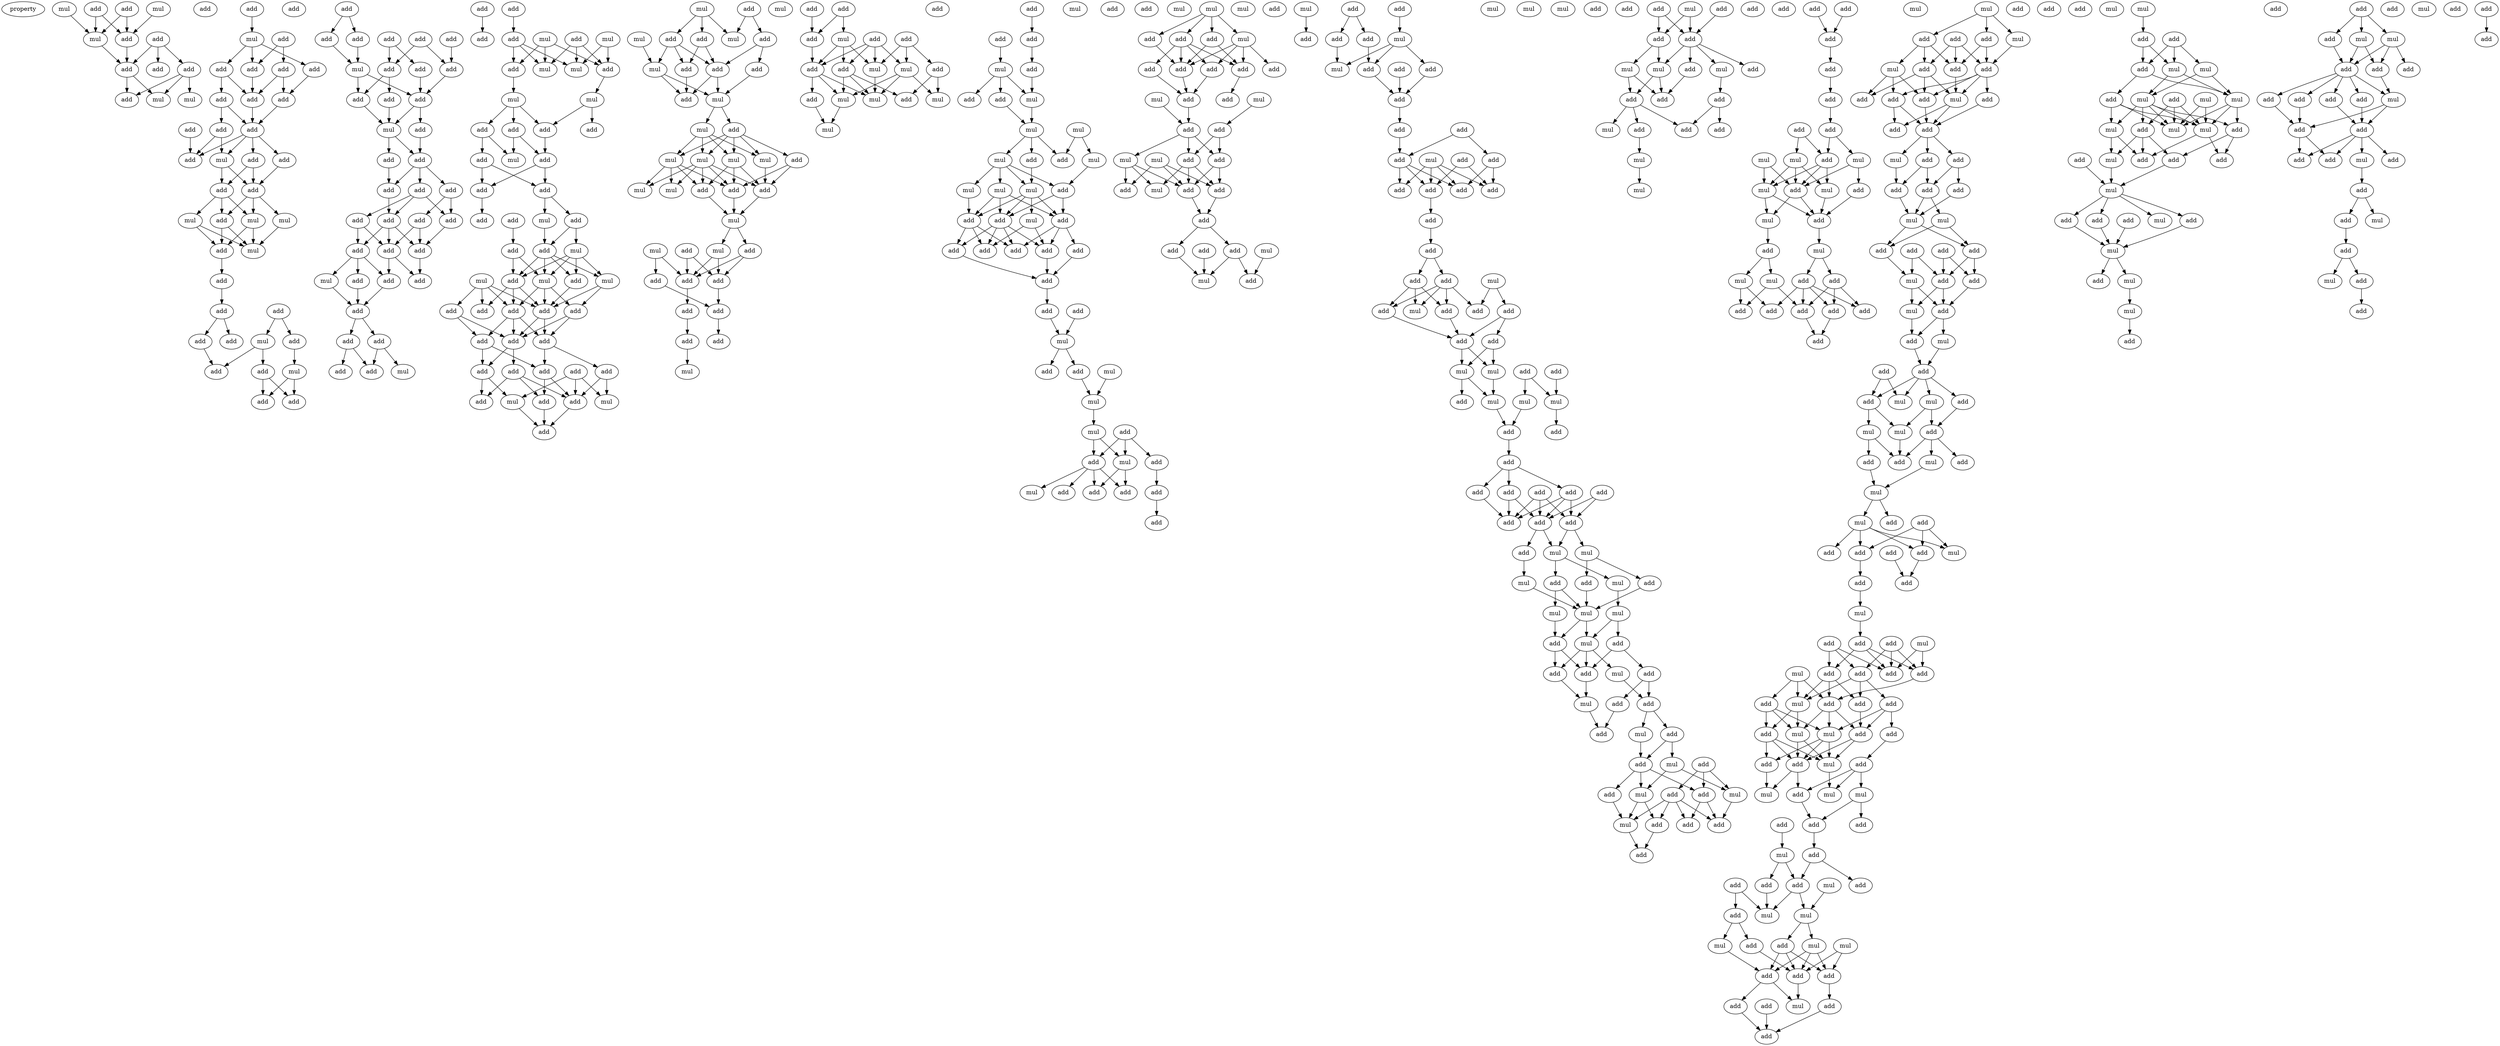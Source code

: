 digraph {
    node [fontcolor=black]
    property [mul=2,lf=1.9]
    0 [ label = add ];
    1 [ label = add ];
    2 [ label = mul ];
    3 [ label = mul ];
    4 [ label = add ];
    5 [ label = add ];
    6 [ label = mul ];
    7 [ label = add ];
    8 [ label = add ];
    9 [ label = add ];
    10 [ label = add ];
    11 [ label = mul ];
    12 [ label = mul ];
    13 [ label = add ];
    14 [ label = add ];
    15 [ label = add ];
    16 [ label = mul ];
    17 [ label = add ];
    18 [ label = add ];
    19 [ label = add ];
    20 [ label = add ];
    21 [ label = add ];
    22 [ label = add ];
    23 [ label = add ];
    24 [ label = add ];
    25 [ label = add ];
    26 [ label = add ];
    27 [ label = add ];
    28 [ label = mul ];
    29 [ label = add ];
    30 [ label = add ];
    31 [ label = add ];
    32 [ label = add ];
    33 [ label = add ];
    34 [ label = mul ];
    35 [ label = add ];
    36 [ label = mul ];
    37 [ label = mul ];
    38 [ label = add ];
    39 [ label = mul ];
    40 [ label = add ];
    41 [ label = add ];
    42 [ label = add ];
    43 [ label = add ];
    44 [ label = add ];
    45 [ label = mul ];
    46 [ label = add ];
    47 [ label = add ];
    48 [ label = add ];
    49 [ label = mul ];
    50 [ label = add ];
    51 [ label = add ];
    52 [ label = add ];
    53 [ label = add ];
    54 [ label = add ];
    55 [ label = add ];
    56 [ label = add ];
    57 [ label = add ];
    58 [ label = add ];
    59 [ label = mul ];
    60 [ label = add ];
    61 [ label = add ];
    62 [ label = add ];
    63 [ label = add ];
    64 [ label = add ];
    65 [ label = add ];
    66 [ label = mul ];
    67 [ label = add ];
    68 [ label = add ];
    69 [ label = add ];
    70 [ label = add ];
    71 [ label = add ];
    72 [ label = add ];
    73 [ label = add ];
    74 [ label = add ];
    75 [ label = add ];
    76 [ label = add ];
    77 [ label = add ];
    78 [ label = add ];
    79 [ label = add ];
    80 [ label = add ];
    81 [ label = add ];
    82 [ label = mul ];
    83 [ label = add ];
    84 [ label = add ];
    85 [ label = add ];
    86 [ label = add ];
    87 [ label = add ];
    88 [ label = add ];
    89 [ label = mul ];
    90 [ label = add ];
    91 [ label = add ];
    92 [ label = mul ];
    93 [ label = mul ];
    94 [ label = add ];
    95 [ label = add ];
    96 [ label = mul ];
    97 [ label = add ];
    98 [ label = add ];
    99 [ label = mul ];
    100 [ label = mul ];
    101 [ label = mul ];
    102 [ label = add ];
    103 [ label = add ];
    104 [ label = add ];
    105 [ label = add ];
    106 [ label = add ];
    107 [ label = mul ];
    108 [ label = add ];
    109 [ label = add ];
    110 [ label = add ];
    111 [ label = add ];
    112 [ label = add ];
    113 [ label = add ];
    114 [ label = mul ];
    115 [ label = add ];
    116 [ label = add ];
    117 [ label = mul ];
    118 [ label = mul ];
    119 [ label = add ];
    120 [ label = mul ];
    121 [ label = add ];
    122 [ label = mul ];
    123 [ label = add ];
    124 [ label = add ];
    125 [ label = add ];
    126 [ label = add ];
    127 [ label = add ];
    128 [ label = add ];
    129 [ label = add ];
    130 [ label = add ];
    131 [ label = add ];
    132 [ label = add ];
    133 [ label = add ];
    134 [ label = add ];
    135 [ label = add ];
    136 [ label = mul ];
    137 [ label = add ];
    138 [ label = mul ];
    139 [ label = add ];
    140 [ label = add ];
    141 [ label = add ];
    142 [ label = mul ];
    143 [ label = add ];
    144 [ label = mul ];
    145 [ label = add ];
    146 [ label = mul ];
    147 [ label = add ];
    148 [ label = add ];
    149 [ label = mul ];
    150 [ label = add ];
    151 [ label = add ];
    152 [ label = add ];
    153 [ label = add ];
    154 [ label = mul ];
    155 [ label = mul ];
    156 [ label = add ];
    157 [ label = mul ];
    158 [ label = add ];
    159 [ label = mul ];
    160 [ label = mul ];
    161 [ label = mul ];
    162 [ label = add ];
    163 [ label = add ];
    164 [ label = mul ];
    165 [ label = mul ];
    166 [ label = add ];
    167 [ label = mul ];
    168 [ label = mul ];
    169 [ label = mul ];
    170 [ label = add ];
    171 [ label = add ];
    172 [ label = add ];
    173 [ label = add ];
    174 [ label = add ];
    175 [ label = add ];
    176 [ label = add ];
    177 [ label = add ];
    178 [ label = add ];
    179 [ label = mul ];
    180 [ label = mul ];
    181 [ label = add ];
    182 [ label = add ];
    183 [ label = add ];
    184 [ label = add ];
    185 [ label = mul ];
    186 [ label = add ];
    187 [ label = add ];
    188 [ label = mul ];
    189 [ label = mul ];
    190 [ label = add ];
    191 [ label = add ];
    192 [ label = mul ];
    193 [ label = add ];
    194 [ label = mul ];
    195 [ label = mul ];
    196 [ label = add ];
    197 [ label = mul ];
    198 [ label = add ];
    199 [ label = add ];
    200 [ label = add ];
    201 [ label = mul ];
    202 [ label = add ];
    203 [ label = mul ];
    204 [ label = add ];
    205 [ label = add ];
    206 [ label = mul ];
    207 [ label = add ];
    208 [ label = mul ];
    209 [ label = mul ];
    210 [ label = mul ];
    211 [ label = add ];
    212 [ label = mul ];
    213 [ label = add ];
    214 [ label = add ];
    215 [ label = mul ];
    216 [ label = mul ];
    217 [ label = add ];
    218 [ label = mul ];
    219 [ label = add ];
    220 [ label = add ];
    221 [ label = add ];
    222 [ label = mul ];
    223 [ label = add ];
    224 [ label = add ];
    225 [ label = add ];
    226 [ label = add ];
    227 [ label = add ];
    228 [ label = add ];
    229 [ label = add ];
    230 [ label = add ];
    231 [ label = mul ];
    232 [ label = add ];
    233 [ label = mul ];
    234 [ label = add ];
    235 [ label = mul ];
    236 [ label = mul ];
    237 [ label = add ];
    238 [ label = mul ];
    239 [ label = add ];
    240 [ label = add ];
    241 [ label = add ];
    242 [ label = add ];
    243 [ label = add ];
    244 [ label = add ];
    245 [ label = mul ];
    246 [ label = add ];
    247 [ label = add ];
    248 [ label = mul ];
    249 [ label = mul ];
    250 [ label = add ];
    251 [ label = add ];
    252 [ label = add ];
    253 [ label = mul ];
    254 [ label = add ];
    255 [ label = add ];
    256 [ label = add ];
    257 [ label = add ];
    258 [ label = add ];
    259 [ label = add ];
    260 [ label = mul ];
    261 [ label = add ];
    262 [ label = mul ];
    263 [ label = add ];
    264 [ label = add ];
    265 [ label = mul ];
    266 [ label = add ];
    267 [ label = mul ];
    268 [ label = add ];
    269 [ label = add ];
    270 [ label = add ];
    271 [ label = mul ];
    272 [ label = add ];
    273 [ label = add ];
    274 [ label = mul ];
    275 [ label = add ];
    276 [ label = add ];
    277 [ label = mul ];
    278 [ label = add ];
    279 [ label = add ];
    280 [ label = mul ];
    281 [ label = add ];
    282 [ label = mul ];
    283 [ label = add ];
    284 [ label = add ];
    285 [ label = add ];
    286 [ label = add ];
    287 [ label = add ];
    288 [ label = mul ];
    289 [ label = mul ];
    290 [ label = add ];
    291 [ label = add ];
    292 [ label = add ];
    293 [ label = add ];
    294 [ label = mul ];
    295 [ label = add ];
    296 [ label = add ];
    297 [ label = add ];
    298 [ label = mul ];
    299 [ label = add ];
    300 [ label = add ];
    301 [ label = add ];
    302 [ label = add ];
    303 [ label = add ];
    304 [ label = add ];
    305 [ label = add ];
    306 [ label = mul ];
    307 [ label = add ];
    308 [ label = add ];
    309 [ label = add ];
    310 [ label = mul ];
    311 [ label = add ];
    312 [ label = add ];
    313 [ label = mul ];
    314 [ label = add ];
    315 [ label = add ];
    316 [ label = add ];
    317 [ label = add ];
    318 [ label = add ];
    319 [ label = add ];
    320 [ label = mul ];
    321 [ label = mul ];
    322 [ label = mul ];
    323 [ label = mul ];
    324 [ label = add ];
    325 [ label = mul ];
    326 [ label = mul ];
    327 [ label = add ];
    328 [ label = add ];
    329 [ label = add ];
    330 [ label = add ];
    331 [ label = add ];
    332 [ label = add ];
    333 [ label = add ];
    334 [ label = add ];
    335 [ label = add ];
    336 [ label = add ];
    337 [ label = add ];
    338 [ label = add ];
    339 [ label = mul ];
    340 [ label = mul ];
    341 [ label = add ];
    342 [ label = mul ];
    343 [ label = add ];
    344 [ label = mul ];
    345 [ label = add ];
    346 [ label = add ];
    347 [ label = mul ];
    348 [ label = mul ];
    349 [ label = mul ];
    350 [ label = add ];
    351 [ label = add ];
    352 [ label = mul ];
    353 [ label = mul ];
    354 [ label = add ];
    355 [ label = add ];
    356 [ label = add ];
    357 [ label = add ];
    358 [ label = mul ];
    359 [ label = add ];
    360 [ label = add ];
    361 [ label = mul ];
    362 [ label = add ];
    363 [ label = add ];
    364 [ label = add ];
    365 [ label = mul ];
    366 [ label = add ];
    367 [ label = add ];
    368 [ label = mul ];
    369 [ label = add ];
    370 [ label = mul ];
    371 [ label = add ];
    372 [ label = add ];
    373 [ label = mul ];
    374 [ label = add ];
    375 [ label = add ];
    376 [ label = add ];
    377 [ label = mul ];
    378 [ label = add ];
    379 [ label = add ];
    380 [ label = add ];
    381 [ label = add ];
    382 [ label = add ];
    383 [ label = mul ];
    384 [ label = mul ];
    385 [ label = add ];
    386 [ label = mul ];
    387 [ label = add ];
    388 [ label = add ];
    389 [ label = add ];
    390 [ label = add ];
    391 [ label = add ];
    392 [ label = mul ];
    393 [ label = add ];
    394 [ label = add ];
    395 [ label = add ];
    396 [ label = mul ];
    397 [ label = mul ];
    398 [ label = add ];
    399 [ label = add ];
    400 [ label = mul ];
    401 [ label = add ];
    402 [ label = add ];
    403 [ label = add ];
    404 [ label = add ];
    405 [ label = add ];
    406 [ label = add ];
    407 [ label = mul ];
    408 [ label = mul ];
    409 [ label = mul ];
    410 [ label = mul ];
    411 [ label = add ];
    412 [ label = mul ];
    413 [ label = add ];
    414 [ label = add ];
    415 [ label = mul ];
    416 [ label = add ];
    417 [ label = mul ];
    418 [ label = mul ];
    419 [ label = add ];
    420 [ label = mul ];
    421 [ label = add ];
    422 [ label = add ];
    423 [ label = add ];
    424 [ label = add ];
    425 [ label = add ];
    426 [ label = add ];
    427 [ label = add ];
    428 [ label = mul ];
    429 [ label = add ];
    430 [ label = add ];
    431 [ label = add ];
    432 [ label = mul ];
    433 [ label = add ];
    434 [ label = add ];
    435 [ label = add ];
    436 [ label = mul ];
    437 [ label = add ];
    438 [ label = mul ];
    439 [ label = add ];
    440 [ label = add ];
    441 [ label = add ];
    442 [ label = add ];
    443 [ label = add ];
    444 [ label = mul ];
    445 [ label = add ];
    446 [ label = add ];
    447 [ label = add ];
    448 [ label = add ];
    449 [ label = add ];
    450 [ label = mul ];
    451 [ label = mul ];
    452 [ label = add ];
    453 [ label = add ];
    454 [ label = add ];
    455 [ label = add ];
    456 [ label = mul ];
    457 [ label = add ];
    458 [ label = add ];
    459 [ label = mul ];
    460 [ label = add ];
    461 [ label = mul ];
    462 [ label = add ];
    463 [ label = add ];
    464 [ label = add ];
    465 [ label = mul ];
    466 [ label = add ];
    467 [ label = add ];
    468 [ label = add ];
    469 [ label = mul ];
    470 [ label = add ];
    471 [ label = mul ];
    472 [ label = mul ];
    473 [ label = add ];
    474 [ label = mul ];
    475 [ label = add ];
    476 [ label = add ];
    477 [ label = add ];
    478 [ label = mul ];
    479 [ label = add ];
    480 [ label = add ];
    481 [ label = mul ];
    482 [ label = add ];
    483 [ label = add ];
    484 [ label = add ];
    485 [ label = mul ];
    486 [ label = add ];
    487 [ label = add ];
    488 [ label = add ];
    489 [ label = mul ];
    490 [ label = add ];
    491 [ label = mul ];
    492 [ label = add ];
    493 [ label = add ];
    494 [ label = mul ];
    495 [ label = add ];
    496 [ label = add ];
    497 [ label = add ];
    498 [ label = add ];
    499 [ label = add ];
    500 [ label = add ];
    501 [ label = add ];
    502 [ label = add ];
    503 [ label = mul ];
    504 [ label = mul ];
    505 [ label = add ];
    506 [ label = add ];
    507 [ label = add ];
    508 [ label = mul ];
    509 [ label = mul ];
    510 [ label = add ];
    511 [ label = add ];
    512 [ label = add ];
    513 [ label = add ];
    514 [ label = mul ];
    515 [ label = mul ];
    516 [ label = mul ];
    517 [ label = add ];
    518 [ label = add ];
    519 [ label = add ];
    520 [ label = mul ];
    521 [ label = add ];
    522 [ label = add ];
    523 [ label = mul ];
    524 [ label = add ];
    525 [ label = add ];
    526 [ label = add ];
    527 [ label = add ];
    528 [ label = mul ];
    529 [ label = mul ];
    530 [ label = add ];
    531 [ label = mul ];
    532 [ label = add ];
    533 [ label = mul ];
    534 [ label = mul ];
    535 [ label = add ];
    536 [ label = add ];
    537 [ label = add ];
    538 [ label = add ];
    539 [ label = add ];
    540 [ label = mul ];
    541 [ label = add ];
    542 [ label = add ];
    543 [ label = add ];
    544 [ label = mul ];
    545 [ label = mul ];
    546 [ label = add ];
    547 [ label = add ];
    548 [ label = mul ];
    549 [ label = add ];
    550 [ label = mul ];
    551 [ label = mul ];
    552 [ label = add ];
    553 [ label = mul ];
    554 [ label = mul ];
    555 [ label = add ];
    556 [ label = mul ];
    557 [ label = add ];
    558 [ label = mul ];
    559 [ label = mul ];
    560 [ label = add ];
    561 [ label = add ];
    562 [ label = mul ];
    563 [ label = add ];
    564 [ label = add ];
    565 [ label = add ];
    566 [ label = mul ];
    567 [ label = mul ];
    568 [ label = add ];
    569 [ label = add ];
    570 [ label = add ];
    571 [ label = add ];
    572 [ label = mul ];
    573 [ label = add ];
    574 [ label = add ];
    575 [ label = mul ];
    576 [ label = mul ];
    577 [ label = add ];
    578 [ label = add ];
    579 [ label = add ];
    580 [ label = mul ];
    581 [ label = mul ];
    582 [ label = add ];
    583 [ label = add ];
    584 [ label = add ];
    585 [ label = add ];
    586 [ label = add ];
    587 [ label = mul ];
    588 [ label = add ];
    589 [ label = add ];
    590 [ label = add ];
    591 [ label = add ];
    592 [ label = add ];
    593 [ label = mul ];
    594 [ label = add ];
    595 [ label = add ];
    596 [ label = add ];
    597 [ label = add ];
    598 [ label = mul ];
    599 [ label = add ];
    600 [ label = mul ];
    601 [ label = add ];
    602 [ label = add ];
    603 [ label = mul ];
    604 [ label = add ];
    605 [ label = add ];
    606 [ label = add ];
    607 [ label = add ];
    0 -> 5 [ name = 0 ];
    0 -> 6 [ name = 1 ];
    2 -> 5 [ name = 2 ];
    3 -> 6 [ name = 3 ];
    4 -> 5 [ name = 4 ];
    4 -> 6 [ name = 5 ];
    5 -> 9 [ name = 6 ];
    6 -> 9 [ name = 7 ];
    7 -> 8 [ name = 8 ];
    7 -> 9 [ name = 9 ];
    7 -> 10 [ name = 10 ];
    9 -> 12 [ name = 11 ];
    9 -> 13 [ name = 12 ];
    10 -> 11 [ name = 13 ];
    10 -> 12 [ name = 14 ];
    10 -> 13 [ name = 15 ];
    14 -> 16 [ name = 16 ];
    15 -> 19 [ name = 17 ];
    15 -> 20 [ name = 18 ];
    16 -> 17 [ name = 19 ];
    16 -> 18 [ name = 20 ];
    16 -> 19 [ name = 21 ];
    17 -> 22 [ name = 22 ];
    17 -> 23 [ name = 23 ];
    18 -> 21 [ name = 24 ];
    19 -> 23 [ name = 25 ];
    20 -> 21 [ name = 26 ];
    20 -> 23 [ name = 27 ];
    21 -> 26 [ name = 28 ];
    22 -> 25 [ name = 29 ];
    22 -> 26 [ name = 30 ];
    23 -> 26 [ name = 31 ];
    24 -> 29 [ name = 32 ];
    25 -> 28 [ name = 33 ];
    25 -> 29 [ name = 34 ];
    26 -> 27 [ name = 35 ];
    26 -> 28 [ name = 36 ];
    26 -> 29 [ name = 37 ];
    26 -> 31 [ name = 38 ];
    27 -> 32 [ name = 39 ];
    28 -> 32 [ name = 40 ];
    28 -> 33 [ name = 41 ];
    31 -> 32 [ name = 42 ];
    31 -> 33 [ name = 43 ];
    32 -> 35 [ name = 44 ];
    32 -> 36 [ name = 45 ];
    32 -> 37 [ name = 46 ];
    33 -> 34 [ name = 47 ];
    33 -> 35 [ name = 48 ];
    33 -> 37 [ name = 49 ];
    34 -> 38 [ name = 50 ];
    34 -> 39 [ name = 51 ];
    35 -> 38 [ name = 52 ];
    35 -> 39 [ name = 53 ];
    36 -> 39 [ name = 54 ];
    37 -> 38 [ name = 55 ];
    37 -> 39 [ name = 56 ];
    38 -> 40 [ name = 57 ];
    40 -> 42 [ name = 58 ];
    41 -> 44 [ name = 59 ];
    41 -> 45 [ name = 60 ];
    42 -> 43 [ name = 61 ];
    42 -> 46 [ name = 62 ];
    43 -> 47 [ name = 63 ];
    44 -> 49 [ name = 64 ];
    45 -> 47 [ name = 65 ];
    45 -> 48 [ name = 66 ];
    48 -> 50 [ name = 67 ];
    48 -> 51 [ name = 68 ];
    49 -> 50 [ name = 69 ];
    49 -> 51 [ name = 70 ];
    52 -> 55 [ name = 71 ];
    52 -> 57 [ name = 72 ];
    53 -> 60 [ name = 73 ];
    53 -> 61 [ name = 74 ];
    54 -> 60 [ name = 75 ];
    55 -> 59 [ name = 76 ];
    56 -> 58 [ name = 77 ];
    56 -> 61 [ name = 78 ];
    57 -> 59 [ name = 79 ];
    58 -> 63 [ name = 80 ];
    59 -> 62 [ name = 81 ];
    59 -> 63 [ name = 82 ];
    60 -> 63 [ name = 83 ];
    61 -> 62 [ name = 84 ];
    61 -> 64 [ name = 85 ];
    62 -> 66 [ name = 86 ];
    63 -> 65 [ name = 87 ];
    63 -> 66 [ name = 88 ];
    64 -> 66 [ name = 89 ];
    65 -> 67 [ name = 90 ];
    66 -> 67 [ name = 91 ];
    66 -> 68 [ name = 92 ];
    67 -> 69 [ name = 93 ];
    67 -> 70 [ name = 94 ];
    67 -> 71 [ name = 95 ];
    68 -> 70 [ name = 96 ];
    69 -> 73 [ name = 97 ];
    69 -> 75 [ name = 98 ];
    70 -> 72 [ name = 99 ];
    71 -> 72 [ name = 100 ];
    71 -> 73 [ name = 101 ];
    71 -> 74 [ name = 102 ];
    72 -> 76 [ name = 103 ];
    72 -> 77 [ name = 104 ];
    72 -> 78 [ name = 105 ];
    73 -> 78 [ name = 106 ];
    74 -> 76 [ name = 107 ];
    74 -> 77 [ name = 108 ];
    75 -> 76 [ name = 109 ];
    75 -> 78 [ name = 110 ];
    76 -> 80 [ name = 111 ];
    76 -> 81 [ name = 112 ];
    77 -> 79 [ name = 113 ];
    77 -> 80 [ name = 114 ];
    77 -> 82 [ name = 115 ];
    78 -> 81 [ name = 116 ];
    79 -> 83 [ name = 117 ];
    80 -> 83 [ name = 118 ];
    82 -> 83 [ name = 119 ];
    83 -> 84 [ name = 120 ];
    83 -> 85 [ name = 121 ];
    84 -> 87 [ name = 122 ];
    84 -> 90 [ name = 123 ];
    85 -> 89 [ name = 124 ];
    85 -> 90 [ name = 125 ];
    86 -> 88 [ name = 126 ];
    91 -> 95 [ name = 127 ];
    92 -> 97 [ name = 128 ];
    92 -> 99 [ name = 129 ];
    93 -> 96 [ name = 130 ];
    93 -> 97 [ name = 131 ];
    93 -> 98 [ name = 132 ];
    94 -> 96 [ name = 133 ];
    94 -> 97 [ name = 134 ];
    94 -> 99 [ name = 135 ];
    95 -> 96 [ name = 136 ];
    95 -> 98 [ name = 137 ];
    95 -> 99 [ name = 138 ];
    97 -> 100 [ name = 139 ];
    98 -> 101 [ name = 140 ];
    100 -> 102 [ name = 141 ];
    100 -> 105 [ name = 142 ];
    101 -> 103 [ name = 143 ];
    101 -> 104 [ name = 144 ];
    101 -> 105 [ name = 145 ];
    103 -> 106 [ name = 146 ];
    103 -> 107 [ name = 147 ];
    104 -> 107 [ name = 148 ];
    104 -> 108 [ name = 149 ];
    105 -> 108 [ name = 150 ];
    106 -> 109 [ name = 151 ];
    106 -> 110 [ name = 152 ];
    108 -> 109 [ name = 153 ];
    108 -> 110 [ name = 154 ];
    109 -> 112 [ name = 155 ];
    110 -> 113 [ name = 156 ];
    110 -> 114 [ name = 157 ];
    111 -> 116 [ name = 158 ];
    113 -> 115 [ name = 159 ];
    113 -> 117 [ name = 160 ];
    114 -> 115 [ name = 161 ];
    115 -> 119 [ name = 162 ];
    115 -> 120 [ name = 163 ];
    115 -> 121 [ name = 164 ];
    115 -> 122 [ name = 165 ];
    116 -> 119 [ name = 166 ];
    116 -> 122 [ name = 167 ];
    117 -> 119 [ name = 168 ];
    117 -> 120 [ name = 169 ];
    117 -> 121 [ name = 170 ];
    117 -> 122 [ name = 171 ];
    118 -> 123 [ name = 172 ];
    118 -> 124 [ name = 173 ];
    118 -> 125 [ name = 174 ];
    118 -> 126 [ name = 175 ];
    119 -> 124 [ name = 176 ];
    119 -> 125 [ name = 177 ];
    119 -> 126 [ name = 178 ];
    120 -> 126 [ name = 179 ];
    120 -> 127 [ name = 180 ];
    121 -> 126 [ name = 181 ];
    122 -> 124 [ name = 182 ];
    122 -> 126 [ name = 183 ];
    122 -> 127 [ name = 184 ];
    123 -> 128 [ name = 185 ];
    123 -> 129 [ name = 186 ];
    124 -> 128 [ name = 187 ];
    124 -> 129 [ name = 188 ];
    124 -> 130 [ name = 189 ];
    126 -> 129 [ name = 190 ];
    126 -> 130 [ name = 191 ];
    127 -> 129 [ name = 192 ];
    127 -> 130 [ name = 193 ];
    128 -> 131 [ name = 194 ];
    128 -> 132 [ name = 195 ];
    129 -> 132 [ name = 196 ];
    129 -> 135 [ name = 197 ];
    130 -> 131 [ name = 198 ];
    130 -> 133 [ name = 199 ];
    131 -> 137 [ name = 200 ];
    131 -> 139 [ name = 201 ];
    132 -> 138 [ name = 202 ];
    132 -> 140 [ name = 203 ];
    133 -> 136 [ name = 204 ];
    133 -> 139 [ name = 205 ];
    134 -> 136 [ name = 206 ];
    134 -> 138 [ name = 207 ];
    134 -> 139 [ name = 208 ];
    135 -> 137 [ name = 209 ];
    135 -> 139 [ name = 210 ];
    135 -> 140 [ name = 211 ];
    137 -> 141 [ name = 212 ];
    138 -> 141 [ name = 213 ];
    139 -> 141 [ name = 214 ];
    142 -> 145 [ name = 215 ];
    142 -> 146 [ name = 216 ];
    142 -> 147 [ name = 217 ];
    143 -> 146 [ name = 218 ];
    143 -> 148 [ name = 219 ];
    144 -> 149 [ name = 220 ];
    145 -> 149 [ name = 221 ];
    145 -> 150 [ name = 222 ];
    145 -> 152 [ name = 223 ];
    147 -> 150 [ name = 224 ];
    147 -> 152 [ name = 225 ];
    148 -> 150 [ name = 226 ];
    148 -> 151 [ name = 227 ];
    149 -> 153 [ name = 228 ];
    149 -> 154 [ name = 229 ];
    150 -> 153 [ name = 230 ];
    150 -> 154 [ name = 231 ];
    151 -> 154 [ name = 232 ];
    152 -> 153 [ name = 233 ];
    154 -> 155 [ name = 234 ];
    154 -> 156 [ name = 235 ];
    155 -> 157 [ name = 236 ];
    155 -> 159 [ name = 237 ];
    155 -> 160 [ name = 238 ];
    155 -> 161 [ name = 239 ];
    156 -> 157 [ name = 240 ];
    156 -> 158 [ name = 241 ];
    156 -> 159 [ name = 242 ];
    156 -> 160 [ name = 243 ];
    156 -> 161 [ name = 244 ];
    157 -> 162 [ name = 245 ];
    157 -> 163 [ name = 246 ];
    157 -> 164 [ name = 247 ];
    157 -> 165 [ name = 248 ];
    158 -> 163 [ name = 249 ];
    158 -> 166 [ name = 250 ];
    159 -> 162 [ name = 251 ];
    159 -> 163 [ name = 252 ];
    159 -> 164 [ name = 253 ];
    159 -> 165 [ name = 254 ];
    159 -> 166 [ name = 255 ];
    160 -> 166 [ name = 256 ];
    161 -> 162 [ name = 257 ];
    161 -> 163 [ name = 258 ];
    161 -> 166 [ name = 259 ];
    162 -> 167 [ name = 260 ];
    163 -> 167 [ name = 261 ];
    166 -> 167 [ name = 262 ];
    167 -> 169 [ name = 263 ];
    167 -> 170 [ name = 264 ];
    168 -> 172 [ name = 265 ];
    168 -> 174 [ name = 266 ];
    169 -> 172 [ name = 267 ];
    169 -> 173 [ name = 268 ];
    170 -> 172 [ name = 269 ];
    170 -> 173 [ name = 270 ];
    171 -> 172 [ name = 271 ];
    171 -> 173 [ name = 272 ];
    172 -> 176 [ name = 273 ];
    173 -> 175 [ name = 274 ];
    174 -> 175 [ name = 275 ];
    175 -> 177 [ name = 276 ];
    176 -> 178 [ name = 277 ];
    178 -> 180 [ name = 278 ];
    181 -> 183 [ name = 279 ];
    182 -> 183 [ name = 280 ];
    182 -> 185 [ name = 281 ];
    183 -> 191 [ name = 282 ];
    184 -> 187 [ name = 283 ];
    184 -> 188 [ name = 284 ];
    184 -> 189 [ name = 285 ];
    185 -> 189 [ name = 286 ];
    185 -> 190 [ name = 287 ];
    185 -> 191 [ name = 288 ];
    186 -> 188 [ name = 289 ];
    186 -> 189 [ name = 290 ];
    186 -> 190 [ name = 291 ];
    186 -> 191 [ name = 292 ];
    187 -> 193 [ name = 293 ];
    187 -> 195 [ name = 294 ];
    188 -> 192 [ name = 295 ];
    188 -> 194 [ name = 296 ];
    188 -> 195 [ name = 297 ];
    189 -> 194 [ name = 298 ];
    190 -> 192 [ name = 299 ];
    190 -> 193 [ name = 300 ];
    190 -> 194 [ name = 301 ];
    191 -> 192 [ name = 302 ];
    191 -> 194 [ name = 303 ];
    191 -> 196 [ name = 304 ];
    192 -> 197 [ name = 305 ];
    196 -> 197 [ name = 306 ];
    199 -> 200 [ name = 307 ];
    200 -> 204 [ name = 308 ];
    202 -> 203 [ name = 309 ];
    203 -> 205 [ name = 310 ];
    203 -> 206 [ name = 311 ];
    203 -> 207 [ name = 312 ];
    204 -> 206 [ name = 313 ];
    206 -> 208 [ name = 314 ];
    207 -> 208 [ name = 315 ];
    208 -> 210 [ name = 316 ];
    208 -> 211 [ name = 317 ];
    208 -> 213 [ name = 318 ];
    209 -> 212 [ name = 319 ];
    209 -> 213 [ name = 320 ];
    210 -> 215 [ name = 321 ];
    210 -> 216 [ name = 322 ];
    210 -> 217 [ name = 323 ];
    210 -> 218 [ name = 324 ];
    211 -> 218 [ name = 325 ];
    212 -> 217 [ name = 326 ];
    215 -> 219 [ name = 327 ];
    215 -> 220 [ name = 328 ];
    215 -> 221 [ name = 329 ];
    216 -> 220 [ name = 330 ];
    217 -> 219 [ name = 331 ];
    217 -> 221 [ name = 332 ];
    218 -> 219 [ name = 333 ];
    218 -> 220 [ name = 334 ];
    218 -> 221 [ name = 335 ];
    218 -> 222 [ name = 336 ];
    219 -> 223 [ name = 337 ];
    219 -> 224 [ name = 338 ];
    219 -> 226 [ name = 339 ];
    219 -> 227 [ name = 340 ];
    220 -> 223 [ name = 341 ];
    220 -> 226 [ name = 342 ];
    220 -> 227 [ name = 343 ];
    221 -> 224 [ name = 344 ];
    221 -> 225 [ name = 345 ];
    221 -> 227 [ name = 346 ];
    222 -> 223 [ name = 347 ];
    222 -> 224 [ name = 348 ];
    224 -> 228 [ name = 349 ];
    225 -> 228 [ name = 350 ];
    226 -> 228 [ name = 351 ];
    228 -> 230 [ name = 352 ];
    229 -> 231 [ name = 353 ];
    230 -> 231 [ name = 354 ];
    231 -> 232 [ name = 355 ];
    231 -> 234 [ name = 356 ];
    233 -> 235 [ name = 357 ];
    234 -> 235 [ name = 358 ];
    235 -> 236 [ name = 359 ];
    236 -> 238 [ name = 360 ];
    236 -> 239 [ name = 361 ];
    237 -> 238 [ name = 362 ];
    237 -> 239 [ name = 363 ];
    237 -> 240 [ name = 364 ];
    238 -> 241 [ name = 365 ];
    238 -> 243 [ name = 366 ];
    239 -> 241 [ name = 367 ];
    239 -> 243 [ name = 368 ];
    239 -> 244 [ name = 369 ];
    239 -> 245 [ name = 370 ];
    240 -> 242 [ name = 371 ];
    242 -> 246 [ name = 372 ];
    249 -> 250 [ name = 373 ];
    249 -> 251 [ name = 374 ];
    249 -> 252 [ name = 375 ];
    249 -> 253 [ name = 376 ];
    250 -> 254 [ name = 377 ];
    250 -> 257 [ name = 378 ];
    251 -> 254 [ name = 379 ];
    252 -> 254 [ name = 380 ];
    252 -> 255 [ name = 381 ];
    252 -> 257 [ name = 382 ];
    252 -> 258 [ name = 383 ];
    253 -> 254 [ name = 384 ];
    253 -> 255 [ name = 385 ];
    253 -> 256 [ name = 386 ];
    253 -> 257 [ name = 387 ];
    254 -> 261 [ name = 388 ];
    255 -> 261 [ name = 389 ];
    257 -> 259 [ name = 390 ];
    258 -> 261 [ name = 391 ];
    260 -> 264 [ name = 392 ];
    261 -> 264 [ name = 393 ];
    262 -> 263 [ name = 394 ];
    263 -> 266 [ name = 395 ];
    263 -> 268 [ name = 396 ];
    264 -> 265 [ name = 397 ];
    264 -> 266 [ name = 398 ];
    264 -> 268 [ name = 399 ];
    265 -> 269 [ name = 400 ];
    265 -> 270 [ name = 401 ];
    265 -> 271 [ name = 402 ];
    266 -> 269 [ name = 403 ];
    266 -> 272 [ name = 404 ];
    267 -> 269 [ name = 405 ];
    267 -> 270 [ name = 406 ];
    267 -> 272 [ name = 407 ];
    268 -> 269 [ name = 408 ];
    268 -> 271 [ name = 409 ];
    268 -> 272 [ name = 410 ];
    269 -> 273 [ name = 411 ];
    272 -> 273 [ name = 412 ];
    273 -> 275 [ name = 413 ];
    273 -> 278 [ name = 414 ];
    275 -> 280 [ name = 415 ];
    276 -> 280 [ name = 416 ];
    277 -> 279 [ name = 417 ];
    278 -> 279 [ name = 418 ];
    278 -> 280 [ name = 419 ];
    282 -> 283 [ name = 420 ];
    284 -> 288 [ name = 421 ];
    285 -> 286 [ name = 422 ];
    285 -> 287 [ name = 423 ];
    286 -> 291 [ name = 424 ];
    287 -> 289 [ name = 425 ];
    288 -> 289 [ name = 426 ];
    288 -> 291 [ name = 427 ];
    288 -> 292 [ name = 428 ];
    290 -> 293 [ name = 429 ];
    291 -> 293 [ name = 430 ];
    292 -> 293 [ name = 431 ];
    293 -> 296 [ name = 432 ];
    295 -> 299 [ name = 433 ];
    295 -> 300 [ name = 434 ];
    296 -> 299 [ name = 435 ];
    297 -> 301 [ name = 436 ];
    297 -> 303 [ name = 437 ];
    298 -> 301 [ name = 438 ];
    298 -> 302 [ name = 439 ];
    298 -> 303 [ name = 440 ];
    298 -> 304 [ name = 441 ];
    299 -> 301 [ name = 442 ];
    299 -> 302 [ name = 443 ];
    299 -> 304 [ name = 444 ];
    300 -> 303 [ name = 445 ];
    300 -> 304 [ name = 446 ];
    301 -> 305 [ name = 447 ];
    305 -> 307 [ name = 448 ];
    307 -> 308 [ name = 449 ];
    307 -> 309 [ name = 450 ];
    308 -> 312 [ name = 451 ];
    308 -> 313 [ name = 452 ];
    308 -> 314 [ name = 453 ];
    309 -> 312 [ name = 454 ];
    309 -> 313 [ name = 455 ];
    309 -> 314 [ name = 456 ];
    309 -> 315 [ name = 457 ];
    310 -> 311 [ name = 458 ];
    310 -> 315 [ name = 459 ];
    311 -> 316 [ name = 460 ];
    311 -> 317 [ name = 461 ];
    312 -> 316 [ name = 462 ];
    314 -> 316 [ name = 463 ];
    316 -> 320 [ name = 464 ];
    316 -> 321 [ name = 465 ];
    317 -> 320 [ name = 466 ];
    317 -> 321 [ name = 467 ];
    318 -> 322 [ name = 468 ];
    318 -> 326 [ name = 469 ];
    319 -> 326 [ name = 470 ];
    320 -> 324 [ name = 471 ];
    320 -> 325 [ name = 472 ];
    321 -> 325 [ name = 473 ];
    322 -> 328 [ name = 474 ];
    325 -> 328 [ name = 475 ];
    326 -> 327 [ name = 476 ];
    328 -> 330 [ name = 477 ];
    330 -> 332 [ name = 478 ];
    330 -> 333 [ name = 479 ];
    330 -> 334 [ name = 480 ];
    331 -> 337 [ name = 481 ];
    331 -> 338 [ name = 482 ];
    332 -> 336 [ name = 483 ];
    332 -> 338 [ name = 484 ];
    333 -> 336 [ name = 485 ];
    334 -> 336 [ name = 486 ];
    334 -> 337 [ name = 487 ];
    334 -> 338 [ name = 488 ];
    335 -> 336 [ name = 489 ];
    335 -> 337 [ name = 490 ];
    335 -> 338 [ name = 491 ];
    337 -> 339 [ name = 492 ];
    337 -> 340 [ name = 493 ];
    338 -> 340 [ name = 494 ];
    338 -> 341 [ name = 495 ];
    339 -> 343 [ name = 496 ];
    339 -> 346 [ name = 497 ];
    340 -> 344 [ name = 498 ];
    340 -> 345 [ name = 499 ];
    341 -> 342 [ name = 500 ];
    342 -> 348 [ name = 501 ];
    343 -> 348 [ name = 502 ];
    344 -> 349 [ name = 503 ];
    345 -> 347 [ name = 504 ];
    345 -> 348 [ name = 505 ];
    346 -> 348 [ name = 506 ];
    347 -> 350 [ name = 507 ];
    348 -> 350 [ name = 508 ];
    348 -> 352 [ name = 509 ];
    349 -> 351 [ name = 510 ];
    349 -> 352 [ name = 511 ];
    350 -> 354 [ name = 512 ];
    350 -> 355 [ name = 513 ];
    351 -> 354 [ name = 514 ];
    351 -> 356 [ name = 515 ];
    352 -> 353 [ name = 516 ];
    352 -> 354 [ name = 517 ];
    352 -> 355 [ name = 518 ];
    353 -> 357 [ name = 519 ];
    354 -> 358 [ name = 520 ];
    355 -> 358 [ name = 521 ];
    356 -> 357 [ name = 522 ];
    356 -> 359 [ name = 523 ];
    357 -> 360 [ name = 524 ];
    357 -> 361 [ name = 525 ];
    358 -> 362 [ name = 526 ];
    359 -> 362 [ name = 527 ];
    360 -> 363 [ name = 528 ];
    360 -> 365 [ name = 529 ];
    361 -> 363 [ name = 530 ];
    363 -> 366 [ name = 531 ];
    363 -> 369 [ name = 532 ];
    363 -> 370 [ name = 533 ];
    364 -> 366 [ name = 534 ];
    364 -> 367 [ name = 535 ];
    364 -> 368 [ name = 536 ];
    365 -> 368 [ name = 537 ];
    365 -> 370 [ name = 538 ];
    366 -> 371 [ name = 539 ];
    366 -> 374 [ name = 540 ];
    367 -> 371 [ name = 541 ];
    367 -> 372 [ name = 542 ];
    367 -> 373 [ name = 543 ];
    367 -> 374 [ name = 544 ];
    368 -> 371 [ name = 545 ];
    369 -> 373 [ name = 546 ];
    370 -> 372 [ name = 547 ];
    370 -> 373 [ name = 548 ];
    372 -> 375 [ name = 549 ];
    373 -> 375 [ name = 550 ];
    377 -> 381 [ name = 551 ];
    377 -> 382 [ name = 552 ];
    379 -> 381 [ name = 553 ];
    379 -> 382 [ name = 554 ];
    380 -> 382 [ name = 555 ];
    381 -> 384 [ name = 556 ];
    381 -> 386 [ name = 557 ];
    382 -> 383 [ name = 558 ];
    382 -> 385 [ name = 559 ];
    382 -> 386 [ name = 560 ];
    382 -> 387 [ name = 561 ];
    383 -> 389 [ name = 562 ];
    384 -> 388 [ name = 563 ];
    384 -> 390 [ name = 564 ];
    385 -> 388 [ name = 565 ];
    386 -> 388 [ name = 566 ];
    386 -> 390 [ name = 567 ];
    389 -> 391 [ name = 568 ];
    389 -> 394 [ name = 569 ];
    390 -> 392 [ name = 570 ];
    390 -> 393 [ name = 571 ];
    390 -> 394 [ name = 572 ];
    393 -> 396 [ name = 573 ];
    396 -> 397 [ name = 574 ];
    398 -> 401 [ name = 575 ];
    399 -> 401 [ name = 576 ];
    401 -> 402 [ name = 577 ];
    402 -> 403 [ name = 578 ];
    403 -> 405 [ name = 579 ];
    404 -> 406 [ name = 580 ];
    404 -> 407 [ name = 581 ];
    405 -> 406 [ name = 582 ];
    405 -> 408 [ name = 583 ];
    406 -> 410 [ name = 584 ];
    406 -> 412 [ name = 585 ];
    406 -> 413 [ name = 586 ];
    407 -> 410 [ name = 587 ];
    407 -> 412 [ name = 588 ];
    407 -> 413 [ name = 589 ];
    408 -> 411 [ name = 590 ];
    408 -> 413 [ name = 591 ];
    409 -> 412 [ name = 592 ];
    409 -> 413 [ name = 593 ];
    410 -> 414 [ name = 594 ];
    411 -> 414 [ name = 595 ];
    412 -> 414 [ name = 596 ];
    412 -> 415 [ name = 597 ];
    413 -> 414 [ name = 598 ];
    413 -> 415 [ name = 599 ];
    414 -> 417 [ name = 600 ];
    415 -> 416 [ name = 601 ];
    416 -> 418 [ name = 602 ];
    416 -> 420 [ name = 603 ];
    417 -> 419 [ name = 604 ];
    417 -> 421 [ name = 605 ];
    418 -> 422 [ name = 606 ];
    418 -> 425 [ name = 607 ];
    419 -> 422 [ name = 608 ];
    419 -> 423 [ name = 609 ];
    419 -> 424 [ name = 610 ];
    419 -> 426 [ name = 611 ];
    420 -> 423 [ name = 612 ];
    420 -> 425 [ name = 613 ];
    421 -> 422 [ name = 614 ];
    421 -> 424 [ name = 615 ];
    421 -> 426 [ name = 616 ];
    422 -> 427 [ name = 617 ];
    426 -> 427 [ name = 618 ];
    428 -> 429 [ name = 619 ];
    428 -> 430 [ name = 620 ];
    428 -> 432 [ name = 621 ];
    429 -> 433 [ name = 622 ];
    429 -> 435 [ name = 623 ];
    430 -> 433 [ name = 624 ];
    430 -> 434 [ name = 625 ];
    430 -> 436 [ name = 626 ];
    431 -> 433 [ name = 627 ];
    431 -> 434 [ name = 628 ];
    431 -> 435 [ name = 629 ];
    432 -> 435 [ name = 630 ];
    433 -> 438 [ name = 631 ];
    434 -> 438 [ name = 632 ];
    434 -> 440 [ name = 633 ];
    434 -> 441 [ name = 634 ];
    435 -> 437 [ name = 635 ];
    435 -> 438 [ name = 636 ];
    435 -> 439 [ name = 637 ];
    435 -> 441 [ name = 638 ];
    436 -> 439 [ name = 639 ];
    436 -> 440 [ name = 640 ];
    436 -> 441 [ name = 641 ];
    437 -> 442 [ name = 642 ];
    438 -> 442 [ name = 643 ];
    438 -> 443 [ name = 644 ];
    439 -> 442 [ name = 645 ];
    439 -> 443 [ name = 646 ];
    441 -> 442 [ name = 647 ];
    442 -> 444 [ name = 648 ];
    442 -> 445 [ name = 649 ];
    442 -> 446 [ name = 650 ];
    444 -> 449 [ name = 651 ];
    445 -> 447 [ name = 652 ];
    445 -> 449 [ name = 653 ];
    446 -> 447 [ name = 654 ];
    446 -> 448 [ name = 655 ];
    447 -> 450 [ name = 656 ];
    447 -> 451 [ name = 657 ];
    448 -> 451 [ name = 658 ];
    449 -> 451 [ name = 659 ];
    450 -> 452 [ name = 660 ];
    450 -> 454 [ name = 661 ];
    451 -> 452 [ name = 662 ];
    451 -> 454 [ name = 663 ];
    452 -> 457 [ name = 664 ];
    452 -> 458 [ name = 665 ];
    453 -> 457 [ name = 666 ];
    453 -> 458 [ name = 667 ];
    454 -> 456 [ name = 668 ];
    455 -> 456 [ name = 669 ];
    455 -> 457 [ name = 670 ];
    456 -> 459 [ name = 671 ];
    456 -> 460 [ name = 672 ];
    457 -> 459 [ name = 673 ];
    457 -> 460 [ name = 674 ];
    458 -> 460 [ name = 675 ];
    459 -> 462 [ name = 676 ];
    460 -> 461 [ name = 677 ];
    460 -> 462 [ name = 678 ];
    461 -> 464 [ name = 679 ];
    462 -> 464 [ name = 680 ];
    463 -> 465 [ name = 681 ];
    463 -> 466 [ name = 682 ];
    464 -> 465 [ name = 683 ];
    464 -> 466 [ name = 684 ];
    464 -> 467 [ name = 685 ];
    464 -> 469 [ name = 686 ];
    466 -> 471 [ name = 687 ];
    466 -> 472 [ name = 688 ];
    467 -> 470 [ name = 689 ];
    469 -> 470 [ name = 690 ];
    469 -> 471 [ name = 691 ];
    470 -> 474 [ name = 692 ];
    470 -> 475 [ name = 693 ];
    470 -> 476 [ name = 694 ];
    471 -> 476 [ name = 695 ];
    472 -> 476 [ name = 696 ];
    472 -> 477 [ name = 697 ];
    474 -> 478 [ name = 698 ];
    477 -> 478 [ name = 699 ];
    478 -> 480 [ name = 700 ];
    478 -> 481 [ name = 701 ];
    479 -> 484 [ name = 702 ];
    479 -> 485 [ name = 703 ];
    479 -> 486 [ name = 704 ];
    481 -> 483 [ name = 705 ];
    481 -> 484 [ name = 706 ];
    481 -> 485 [ name = 707 ];
    481 -> 486 [ name = 708 ];
    482 -> 487 [ name = 709 ];
    484 -> 487 [ name = 710 ];
    486 -> 488 [ name = 711 ];
    488 -> 489 [ name = 712 ];
    489 -> 493 [ name = 713 ];
    490 -> 495 [ name = 714 ];
    490 -> 497 [ name = 715 ];
    490 -> 498 [ name = 716 ];
    491 -> 496 [ name = 717 ];
    491 -> 498 [ name = 718 ];
    492 -> 495 [ name = 719 ];
    492 -> 496 [ name = 720 ];
    492 -> 498 [ name = 721 ];
    493 -> 496 [ name = 722 ];
    493 -> 497 [ name = 723 ];
    493 -> 498 [ name = 724 ];
    494 -> 500 [ name = 725 ];
    494 -> 502 [ name = 726 ];
    494 -> 503 [ name = 727 ];
    495 -> 499 [ name = 728 ];
    495 -> 501 [ name = 729 ];
    495 -> 503 [ name = 730 ];
    496 -> 502 [ name = 731 ];
    497 -> 501 [ name = 732 ];
    497 -> 502 [ name = 733 ];
    497 -> 503 [ name = 734 ];
    499 -> 505 [ name = 735 ];
    499 -> 506 [ name = 736 ];
    499 -> 508 [ name = 737 ];
    500 -> 504 [ name = 738 ];
    500 -> 507 [ name = 739 ];
    500 -> 508 [ name = 740 ];
    501 -> 505 [ name = 741 ];
    502 -> 504 [ name = 742 ];
    502 -> 505 [ name = 743 ];
    502 -> 508 [ name = 744 ];
    503 -> 504 [ name = 745 ];
    503 -> 507 [ name = 746 ];
    504 -> 509 [ name = 747 ];
    504 -> 512 [ name = 748 ];
    505 -> 509 [ name = 749 ];
    505 -> 512 [ name = 750 ];
    506 -> 510 [ name = 751 ];
    507 -> 509 [ name = 752 ];
    507 -> 511 [ name = 753 ];
    507 -> 512 [ name = 754 ];
    508 -> 509 [ name = 755 ];
    508 -> 511 [ name = 756 ];
    508 -> 512 [ name = 757 ];
    509 -> 514 [ name = 758 ];
    510 -> 513 [ name = 759 ];
    510 -> 514 [ name = 760 ];
    510 -> 515 [ name = 761 ];
    511 -> 516 [ name = 762 ];
    512 -> 513 [ name = 763 ];
    512 -> 516 [ name = 764 ];
    513 -> 518 [ name = 765 ];
    515 -> 518 [ name = 766 ];
    515 -> 519 [ name = 767 ];
    517 -> 520 [ name = 768 ];
    518 -> 521 [ name = 769 ];
    520 -> 524 [ name = 770 ];
    520 -> 525 [ name = 771 ];
    521 -> 525 [ name = 772 ];
    521 -> 526 [ name = 773 ];
    522 -> 527 [ name = 774 ];
    522 -> 529 [ name = 775 ];
    523 -> 528 [ name = 776 ];
    524 -> 529 [ name = 777 ];
    525 -> 528 [ name = 778 ];
    525 -> 529 [ name = 779 ];
    527 -> 532 [ name = 780 ];
    527 -> 534 [ name = 781 ];
    528 -> 530 [ name = 782 ];
    528 -> 531 [ name = 783 ];
    530 -> 535 [ name = 784 ];
    530 -> 536 [ name = 785 ];
    530 -> 537 [ name = 786 ];
    531 -> 535 [ name = 787 ];
    531 -> 536 [ name = 788 ];
    531 -> 537 [ name = 789 ];
    532 -> 535 [ name = 790 ];
    533 -> 535 [ name = 791 ];
    533 -> 537 [ name = 792 ];
    534 -> 536 [ name = 793 ];
    535 -> 540 [ name = 794 ];
    536 -> 540 [ name = 795 ];
    536 -> 541 [ name = 796 ];
    537 -> 538 [ name = 797 ];
    538 -> 542 [ name = 798 ];
    539 -> 542 [ name = 799 ];
    541 -> 542 [ name = 800 ];
    545 -> 546 [ name = 801 ];
    546 -> 549 [ name = 802 ];
    546 -> 550 [ name = 803 ];
    547 -> 548 [ name = 804 ];
    547 -> 549 [ name = 805 ];
    547 -> 550 [ name = 806 ];
    548 -> 553 [ name = 807 ];
    548 -> 554 [ name = 808 ];
    549 -> 553 [ name = 809 ];
    549 -> 555 [ name = 810 ];
    550 -> 553 [ name = 811 ];
    550 -> 554 [ name = 812 ];
    551 -> 558 [ name = 813 ];
    551 -> 559 [ name = 814 ];
    552 -> 557 [ name = 815 ];
    552 -> 558 [ name = 816 ];
    552 -> 559 [ name = 817 ];
    553 -> 558 [ name = 818 ];
    553 -> 559 [ name = 819 ];
    553 -> 560 [ name = 820 ];
    554 -> 556 [ name = 821 ];
    554 -> 557 [ name = 822 ];
    554 -> 558 [ name = 823 ];
    554 -> 559 [ name = 824 ];
    554 -> 560 [ name = 825 ];
    555 -> 556 [ name = 826 ];
    555 -> 558 [ name = 827 ];
    555 -> 559 [ name = 828 ];
    556 -> 562 [ name = 829 ];
    556 -> 565 [ name = 830 ];
    557 -> 561 [ name = 831 ];
    557 -> 562 [ name = 832 ];
    557 -> 565 [ name = 833 ];
    559 -> 563 [ name = 834 ];
    559 -> 565 [ name = 835 ];
    560 -> 561 [ name = 836 ];
    560 -> 563 [ name = 837 ];
    561 -> 566 [ name = 838 ];
    562 -> 566 [ name = 839 ];
    564 -> 566 [ name = 840 ];
    566 -> 567 [ name = 841 ];
    566 -> 568 [ name = 842 ];
    566 -> 570 [ name = 843 ];
    566 -> 571 [ name = 844 ];
    568 -> 572 [ name = 845 ];
    569 -> 572 [ name = 846 ];
    570 -> 572 [ name = 847 ];
    571 -> 572 [ name = 848 ];
    572 -> 574 [ name = 849 ];
    572 -> 575 [ name = 850 ];
    575 -> 576 [ name = 851 ];
    576 -> 577 [ name = 852 ];
    578 -> 579 [ name = 853 ];
    578 -> 580 [ name = 854 ];
    578 -> 581 [ name = 855 ];
    579 -> 583 [ name = 856 ];
    580 -> 582 [ name = 857 ];
    580 -> 583 [ name = 858 ];
    580 -> 584 [ name = 859 ];
    581 -> 582 [ name = 860 ];
    581 -> 583 [ name = 861 ];
    582 -> 587 [ name = 862 ];
    583 -> 585 [ name = 863 ];
    583 -> 586 [ name = 864 ];
    583 -> 587 [ name = 865 ];
    583 -> 588 [ name = 866 ];
    583 -> 589 [ name = 867 ];
    585 -> 590 [ name = 868 ];
    586 -> 591 [ name = 869 ];
    587 -> 590 [ name = 870 ];
    587 -> 591 [ name = 871 ];
    588 -> 590 [ name = 872 ];
    589 -> 591 [ name = 873 ];
    590 -> 592 [ name = 874 ];
    590 -> 593 [ name = 875 ];
    590 -> 594 [ name = 876 ];
    590 -> 595 [ name = 877 ];
    591 -> 592 [ name = 878 ];
    591 -> 595 [ name = 879 ];
    593 -> 596 [ name = 880 ];
    596 -> 597 [ name = 881 ];
    596 -> 598 [ name = 882 ];
    597 -> 599 [ name = 883 ];
    599 -> 600 [ name = 884 ];
    599 -> 601 [ name = 885 ];
    601 -> 604 [ name = 886 ];
    606 -> 607 [ name = 887 ];
}
